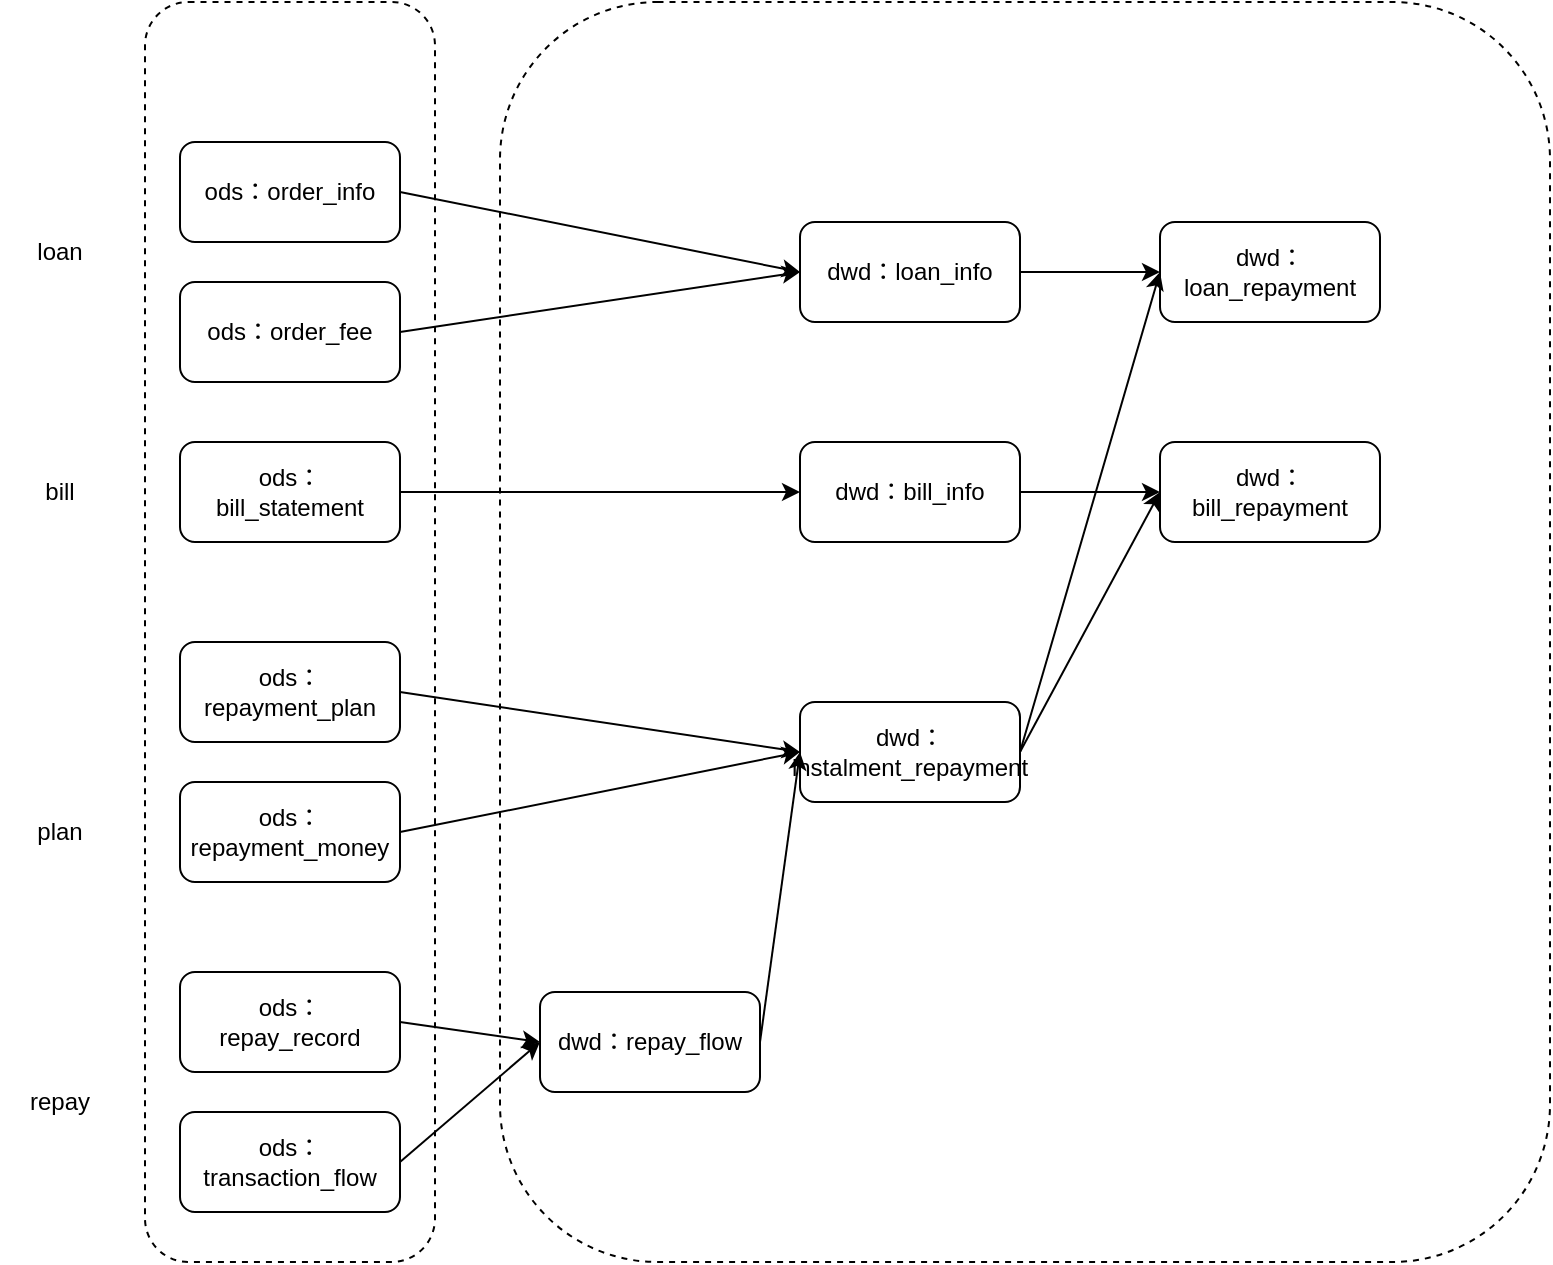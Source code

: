 <mxfile version="20.0.1" type="github">
  <diagram id="wvVTZFErPgsMaAx57S7T" name="Page-1">
    <mxGraphModel dx="1234" dy="699" grid="1" gridSize="10" guides="1" tooltips="1" connect="1" arrows="1" fold="1" page="1" pageScale="1" pageWidth="827" pageHeight="1169" math="0" shadow="0">
      <root>
        <mxCell id="0" />
        <mxCell id="1" parent="0" />
        <mxCell id="8AdEoeR8giRR23GCNU2t-42" value="" style="rounded=1;whiteSpace=wrap;html=1;labelBackgroundColor=#FFFFFF;fontSize=12;fontColor=#000000;dashed=1;" vertex="1" parent="1">
          <mxGeometry x="270" y="80" width="525" height="630" as="geometry" />
        </mxCell>
        <mxCell id="8AdEoeR8giRR23GCNU2t-41" value="" style="rounded=1;whiteSpace=wrap;html=1;labelBackgroundColor=#FFFFFF;fontSize=12;fontColor=#000000;dashed=1;" vertex="1" parent="1">
          <mxGeometry x="92.5" y="80" width="145" height="630" as="geometry" />
        </mxCell>
        <mxCell id="8AdEoeR8giRR23GCNU2t-1" value="ods：order_info" style="rounded=1;whiteSpace=wrap;html=1;" vertex="1" parent="1">
          <mxGeometry x="110" y="150" width="110" height="50" as="geometry" />
        </mxCell>
        <mxCell id="8AdEoeR8giRR23GCNU2t-2" value="ods：order_fee" style="rounded=1;whiteSpace=wrap;html=1;" vertex="1" parent="1">
          <mxGeometry x="110" y="220" width="110" height="50" as="geometry" />
        </mxCell>
        <mxCell id="8AdEoeR8giRR23GCNU2t-35" value="" style="edgeStyle=orthogonalEdgeStyle;rounded=0;orthogonalLoop=1;jettySize=auto;html=1;fontSize=12;fontColor=#000000;" edge="1" parent="1" source="8AdEoeR8giRR23GCNU2t-4" target="8AdEoeR8giRR23GCNU2t-34">
          <mxGeometry relative="1" as="geometry" />
        </mxCell>
        <mxCell id="8AdEoeR8giRR23GCNU2t-4" value="dwd：loan_info" style="rounded=1;whiteSpace=wrap;html=1;" vertex="1" parent="1">
          <mxGeometry x="420" y="190" width="110" height="50" as="geometry" />
        </mxCell>
        <mxCell id="8AdEoeR8giRR23GCNU2t-6" value="" style="endArrow=classic;html=1;rounded=0;entryX=0;entryY=0.5;entryDx=0;entryDy=0;exitX=1;exitY=0.5;exitDx=0;exitDy=0;" edge="1" parent="1" source="8AdEoeR8giRR23GCNU2t-1" target="8AdEoeR8giRR23GCNU2t-4">
          <mxGeometry width="50" height="50" relative="1" as="geometry">
            <mxPoint x="400" y="180" as="sourcePoint" />
            <mxPoint x="340" y="90" as="targetPoint" />
          </mxGeometry>
        </mxCell>
        <mxCell id="8AdEoeR8giRR23GCNU2t-8" value="" style="endArrow=classic;html=1;rounded=0;entryX=0;entryY=0.5;entryDx=0;entryDy=0;exitX=1;exitY=0.5;exitDx=0;exitDy=0;" edge="1" parent="1" source="8AdEoeR8giRR23GCNU2t-2" target="8AdEoeR8giRR23GCNU2t-4">
          <mxGeometry width="50" height="50" relative="1" as="geometry">
            <mxPoint x="360" y="185" as="sourcePoint" />
            <mxPoint x="430" y="225" as="targetPoint" />
          </mxGeometry>
        </mxCell>
        <mxCell id="8AdEoeR8giRR23GCNU2t-11" value="ods：repayment_plan" style="rounded=1;whiteSpace=wrap;html=1;" vertex="1" parent="1">
          <mxGeometry x="110" y="400" width="110" height="50" as="geometry" />
        </mxCell>
        <mxCell id="8AdEoeR8giRR23GCNU2t-12" value="ods：&lt;br&gt;repayment_money" style="rounded=1;whiteSpace=wrap;html=1;" vertex="1" parent="1">
          <mxGeometry x="110" y="470" width="110" height="50" as="geometry" />
        </mxCell>
        <mxCell id="8AdEoeR8giRR23GCNU2t-13" value="&lt;font style=&quot;font-size: 12px;&quot;&gt;dwd：&lt;br&gt;&lt;span id=&quot;docs-internal-guid-5aec8d1b-7fff-cdfb-e014-1fbec7482f0d&quot;&gt;&lt;span style=&quot;font-family: Arial; background-color: transparent; font-variant-numeric: normal; font-variant-east-asian: normal; vertical-align: baseline;&quot;&gt;instalment_repayment&lt;/span&gt;&lt;/span&gt;&lt;/font&gt;" style="rounded=1;whiteSpace=wrap;html=1;" vertex="1" parent="1">
          <mxGeometry x="420" y="430" width="110" height="50" as="geometry" />
        </mxCell>
        <mxCell id="8AdEoeR8giRR23GCNU2t-14" value="" style="endArrow=classic;html=1;rounded=0;entryX=0;entryY=0.5;entryDx=0;entryDy=0;exitX=1;exitY=0.5;exitDx=0;exitDy=0;" edge="1" parent="1" source="8AdEoeR8giRR23GCNU2t-11" target="8AdEoeR8giRR23GCNU2t-13">
          <mxGeometry width="50" height="50" relative="1" as="geometry">
            <mxPoint x="400" y="430" as="sourcePoint" />
            <mxPoint x="340" y="340" as="targetPoint" />
          </mxGeometry>
        </mxCell>
        <mxCell id="8AdEoeR8giRR23GCNU2t-15" value="" style="endArrow=classic;html=1;rounded=0;entryX=0;entryY=0.5;entryDx=0;entryDy=0;exitX=1;exitY=0.5;exitDx=0;exitDy=0;" edge="1" parent="1" source="8AdEoeR8giRR23GCNU2t-12" target="8AdEoeR8giRR23GCNU2t-13">
          <mxGeometry width="50" height="50" relative="1" as="geometry">
            <mxPoint x="360" y="435" as="sourcePoint" />
            <mxPoint x="430" y="475" as="targetPoint" />
          </mxGeometry>
        </mxCell>
        <mxCell id="8AdEoeR8giRR23GCNU2t-18" value="" style="edgeStyle=orthogonalEdgeStyle;rounded=0;orthogonalLoop=1;jettySize=auto;html=1;fontSize=12;" edge="1" parent="1" source="8AdEoeR8giRR23GCNU2t-16" target="8AdEoeR8giRR23GCNU2t-17">
          <mxGeometry relative="1" as="geometry" />
        </mxCell>
        <mxCell id="8AdEoeR8giRR23GCNU2t-16" value="ods：&lt;br&gt;bill_statement" style="rounded=1;whiteSpace=wrap;html=1;" vertex="1" parent="1">
          <mxGeometry x="110" y="300" width="110" height="50" as="geometry" />
        </mxCell>
        <mxCell id="8AdEoeR8giRR23GCNU2t-38" value="" style="edgeStyle=orthogonalEdgeStyle;rounded=0;orthogonalLoop=1;jettySize=auto;html=1;fontSize=12;fontColor=#000000;" edge="1" parent="1" source="8AdEoeR8giRR23GCNU2t-17" target="8AdEoeR8giRR23GCNU2t-37">
          <mxGeometry relative="1" as="geometry" />
        </mxCell>
        <mxCell id="8AdEoeR8giRR23GCNU2t-17" value="dwd：&lt;span id=&quot;docs-internal-guid-53d1fee0-7fff-f85b-eb49-b567c09b7242&quot;&gt;&lt;span style=&quot;font-family: Arial; background-color: transparent; font-variant-numeric: normal; font-variant-east-asian: normal; vertical-align: baseline;&quot;&gt;&lt;font style=&quot;font-size: 12px;&quot;&gt;bill_info&lt;/font&gt;&lt;/span&gt;&lt;/span&gt;" style="rounded=1;whiteSpace=wrap;html=1;" vertex="1" parent="1">
          <mxGeometry x="420" y="300" width="110" height="50" as="geometry" />
        </mxCell>
        <mxCell id="8AdEoeR8giRR23GCNU2t-25" value="ods：&lt;br&gt;&lt;span id=&quot;docs-internal-guid-d9d55889-7fff-6ba6-db5d-2b4334a360d3&quot;&gt;&lt;span style=&quot;font-size: 9pt; font-family: Arial; font-variant-numeric: normal; font-variant-east-asian: normal; vertical-align: baseline;&quot;&gt;repay_record&lt;/span&gt;&lt;/span&gt;" style="rounded=1;whiteSpace=wrap;html=1;" vertex="1" parent="1">
          <mxGeometry x="110" y="565" width="110" height="50" as="geometry" />
        </mxCell>
        <mxCell id="8AdEoeR8giRR23GCNU2t-26" value="ods：&lt;br&gt;&lt;span id=&quot;docs-internal-guid-947b27e7-7fff-a2fc-4474-99fa8dbf6acd&quot;&gt;&lt;span style=&quot;font-size: 9pt; font-family: Arial; font-variant-numeric: normal; font-variant-east-asian: normal; vertical-align: baseline;&quot;&gt;transaction_flow&lt;/span&gt;&lt;/span&gt;" style="rounded=1;whiteSpace=wrap;html=1;" vertex="1" parent="1">
          <mxGeometry x="110" y="635" width="110" height="50" as="geometry" />
        </mxCell>
        <mxCell id="8AdEoeR8giRR23GCNU2t-27" value="&lt;font style=&quot;font-size: 12px;&quot;&gt;dwd：&lt;span id=&quot;docs-internal-guid-818f419f-7fff-825d-e930-8b9c165d0fec&quot;&gt;&lt;span style=&quot;font-size: 9pt; font-family: Arial; font-variant-numeric: normal; font-variant-east-asian: normal; vertical-align: baseline;&quot;&gt;repay_flow&lt;/span&gt;&lt;/span&gt;&lt;br&gt;&lt;/font&gt;" style="rounded=1;whiteSpace=wrap;html=1;" vertex="1" parent="1">
          <mxGeometry x="290" y="575" width="110" height="50" as="geometry" />
        </mxCell>
        <mxCell id="8AdEoeR8giRR23GCNU2t-28" value="" style="endArrow=classic;html=1;rounded=0;entryX=0;entryY=0.5;entryDx=0;entryDy=0;exitX=1;exitY=0.5;exitDx=0;exitDy=0;" edge="1" parent="1" source="8AdEoeR8giRR23GCNU2t-25" target="8AdEoeR8giRR23GCNU2t-27">
          <mxGeometry width="50" height="50" relative="1" as="geometry">
            <mxPoint x="270" y="595" as="sourcePoint" />
            <mxPoint x="210" y="505" as="targetPoint" />
          </mxGeometry>
        </mxCell>
        <mxCell id="8AdEoeR8giRR23GCNU2t-29" value="" style="endArrow=classic;html=1;rounded=0;entryX=0;entryY=0.5;entryDx=0;entryDy=0;exitX=1;exitY=0.5;exitDx=0;exitDy=0;" edge="1" parent="1" source="8AdEoeR8giRR23GCNU2t-26" target="8AdEoeR8giRR23GCNU2t-27">
          <mxGeometry width="50" height="50" relative="1" as="geometry">
            <mxPoint x="230" y="600" as="sourcePoint" />
            <mxPoint x="300" y="640" as="targetPoint" />
          </mxGeometry>
        </mxCell>
        <mxCell id="8AdEoeR8giRR23GCNU2t-30" value="plan" style="text;html=1;strokeColor=none;fillColor=none;align=center;verticalAlign=middle;whiteSpace=wrap;rounded=0;labelBackgroundColor=#FFFFFF;fontSize=12;fontColor=#000000;" vertex="1" parent="1">
          <mxGeometry x="20" y="480" width="60" height="30" as="geometry" />
        </mxCell>
        <mxCell id="8AdEoeR8giRR23GCNU2t-31" value="loan" style="text;html=1;strokeColor=none;fillColor=none;align=center;verticalAlign=middle;whiteSpace=wrap;rounded=0;labelBackgroundColor=#FFFFFF;fontSize=12;fontColor=#000000;" vertex="1" parent="1">
          <mxGeometry x="20" y="190" width="60" height="30" as="geometry" />
        </mxCell>
        <mxCell id="8AdEoeR8giRR23GCNU2t-32" value="bill" style="text;html=1;strokeColor=none;fillColor=none;align=center;verticalAlign=middle;whiteSpace=wrap;rounded=0;labelBackgroundColor=#FFFFFF;fontSize=12;fontColor=#000000;" vertex="1" parent="1">
          <mxGeometry x="20" y="310" width="60" height="30" as="geometry" />
        </mxCell>
        <mxCell id="8AdEoeR8giRR23GCNU2t-33" value="repay" style="text;html=1;strokeColor=none;fillColor=none;align=center;verticalAlign=middle;whiteSpace=wrap;rounded=0;labelBackgroundColor=#FFFFFF;fontSize=12;fontColor=#000000;" vertex="1" parent="1">
          <mxGeometry x="20" y="615" width="60" height="30" as="geometry" />
        </mxCell>
        <mxCell id="8AdEoeR8giRR23GCNU2t-34" value="&lt;font style=&quot;&quot;&gt;dwd：&lt;br&gt;&lt;span style=&quot;font-family: Arial; text-align: left; background-color: rgb(255, 255, 255);&quot;&gt;&lt;font style=&quot;font-size: 12px;&quot;&gt;loan_repayment&lt;/font&gt;&lt;/span&gt;&lt;br&gt;&lt;/font&gt;" style="rounded=1;whiteSpace=wrap;html=1;" vertex="1" parent="1">
          <mxGeometry x="600" y="190" width="110" height="50" as="geometry" />
        </mxCell>
        <mxCell id="8AdEoeR8giRR23GCNU2t-36" value="" style="endArrow=classic;html=1;rounded=0;entryX=0;entryY=0.5;entryDx=0;entryDy=0;exitX=1;exitY=0.5;exitDx=0;exitDy=0;" edge="1" parent="1" source="8AdEoeR8giRR23GCNU2t-13" target="8AdEoeR8giRR23GCNU2t-34">
          <mxGeometry width="50" height="50" relative="1" as="geometry">
            <mxPoint x="230" y="455" as="sourcePoint" />
            <mxPoint x="300" y="425" as="targetPoint" />
          </mxGeometry>
        </mxCell>
        <mxCell id="8AdEoeR8giRR23GCNU2t-37" value="&lt;font style=&quot;&quot;&gt;dwd：&lt;br&gt;&lt;span style=&quot;font-family: Arial; text-align: left; background-color: rgb(255, 255, 255);&quot;&gt;&lt;font style=&quot;font-size: 12px;&quot;&gt;bill_repayment&lt;/font&gt;&lt;/span&gt;&lt;br&gt;&lt;/font&gt;" style="rounded=1;whiteSpace=wrap;html=1;" vertex="1" parent="1">
          <mxGeometry x="600" y="300" width="110" height="50" as="geometry" />
        </mxCell>
        <mxCell id="8AdEoeR8giRR23GCNU2t-39" value="" style="endArrow=classic;html=1;rounded=0;entryX=0;entryY=0.5;entryDx=0;entryDy=0;exitX=1;exitY=0.5;exitDx=0;exitDy=0;" edge="1" parent="1" source="8AdEoeR8giRR23GCNU2t-13" target="8AdEoeR8giRR23GCNU2t-37">
          <mxGeometry width="50" height="50" relative="1" as="geometry">
            <mxPoint x="410" y="425" as="sourcePoint" />
            <mxPoint x="480" y="265" as="targetPoint" />
          </mxGeometry>
        </mxCell>
        <mxCell id="8AdEoeR8giRR23GCNU2t-40" value="" style="endArrow=classic;html=1;rounded=0;entryX=0;entryY=0.5;entryDx=0;entryDy=0;exitX=1;exitY=0.5;exitDx=0;exitDy=0;" edge="1" parent="1" source="8AdEoeR8giRR23GCNU2t-27" target="8AdEoeR8giRR23GCNU2t-13">
          <mxGeometry width="50" height="50" relative="1" as="geometry">
            <mxPoint x="410" y="415" as="sourcePoint" />
            <mxPoint x="480" y="545" as="targetPoint" />
          </mxGeometry>
        </mxCell>
      </root>
    </mxGraphModel>
  </diagram>
</mxfile>
